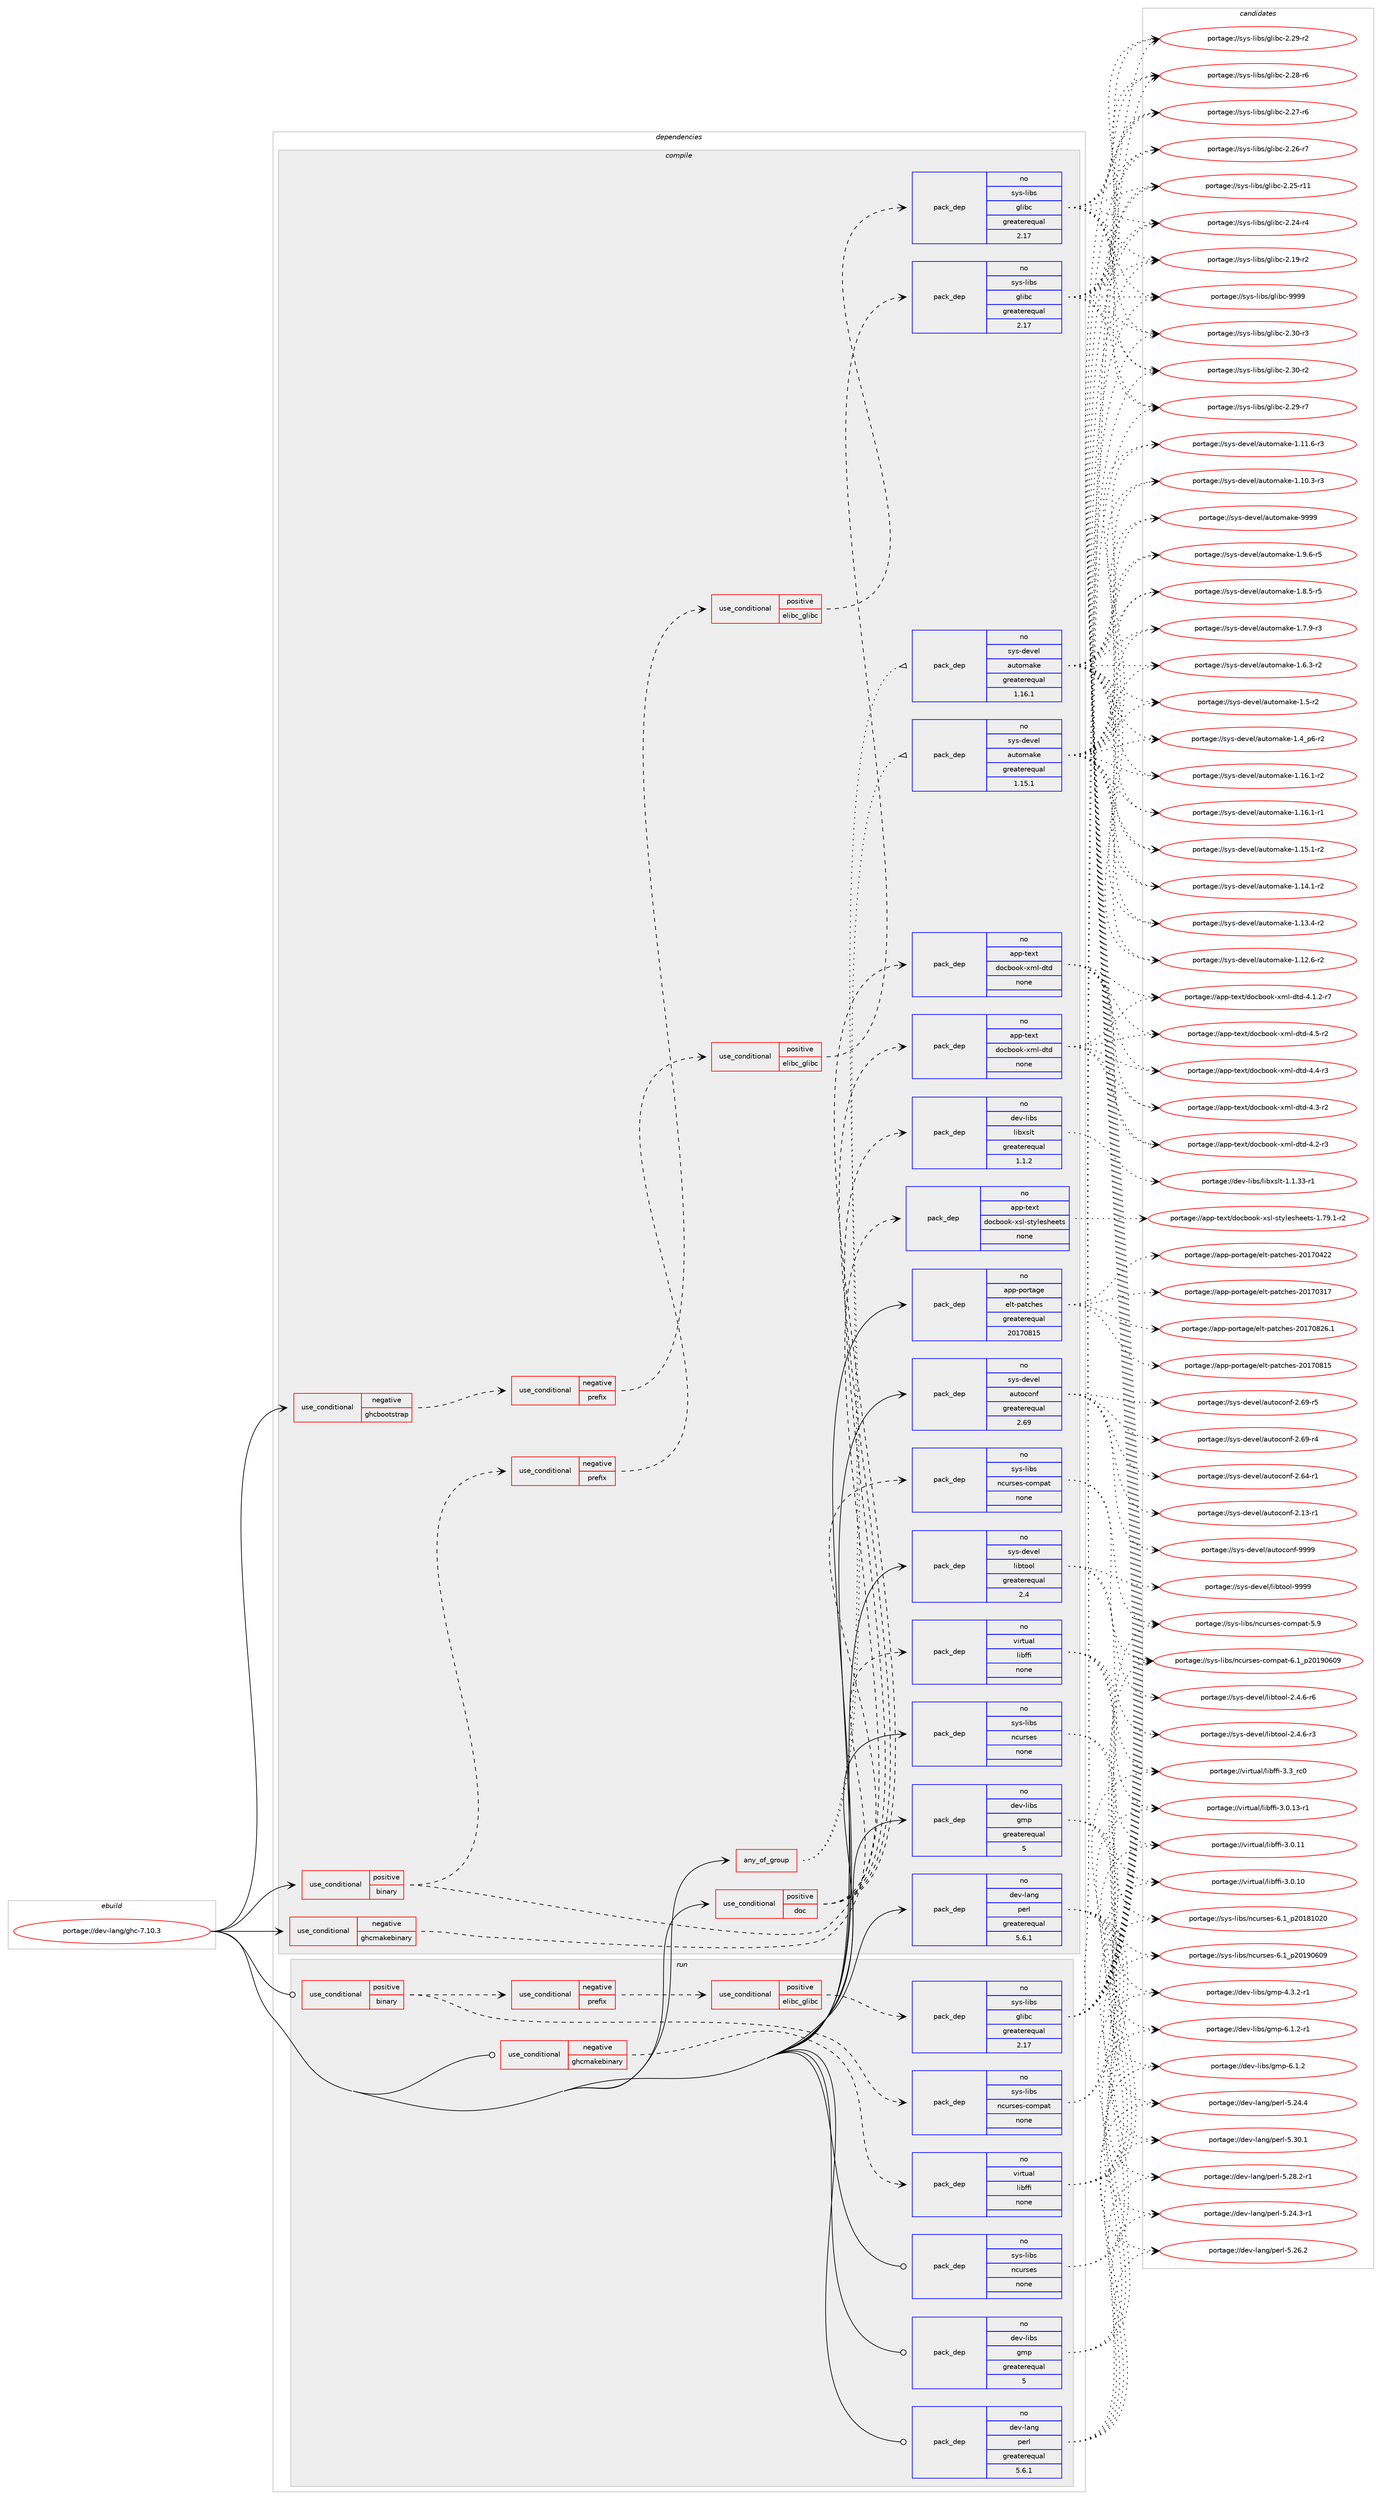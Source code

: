 digraph prolog {

# *************
# Graph options
# *************

newrank=true;
concentrate=true;
compound=true;
graph [rankdir=LR,fontname=Helvetica,fontsize=10,ranksep=1.5];#, ranksep=2.5, nodesep=0.2];
edge  [arrowhead=vee];
node  [fontname=Helvetica,fontsize=10];

# **********
# The ebuild
# **********

subgraph cluster_leftcol {
color=gray;
label=<<i>ebuild</i>>;
id [label="portage://dev-lang/ghc-7.10.3", color=red, width=4, href="../dev-lang/ghc-7.10.3.svg"];
}

# ****************
# The dependencies
# ****************

subgraph cluster_midcol {
color=gray;
label=<<i>dependencies</i>>;
subgraph cluster_compile {
fillcolor="#eeeeee";
style=filled;
label=<<i>compile</i>>;
subgraph any5345 {
dependency523820 [label=<<TABLE BORDER="0" CELLBORDER="1" CELLSPACING="0" CELLPADDING="4"><TR><TD CELLPADDING="10">any_of_group</TD></TR></TABLE>>, shape=none, color=red];subgraph pack389558 {
dependency523821 [label=<<TABLE BORDER="0" CELLBORDER="1" CELLSPACING="0" CELLPADDING="4" WIDTH="220"><TR><TD ROWSPAN="6" CELLPADDING="30">pack_dep</TD></TR><TR><TD WIDTH="110">no</TD></TR><TR><TD>sys-devel</TD></TR><TR><TD>automake</TD></TR><TR><TD>greaterequal</TD></TR><TR><TD>1.16.1</TD></TR></TABLE>>, shape=none, color=blue];
}
dependency523820:e -> dependency523821:w [weight=20,style="dotted",arrowhead="oinv"];
subgraph pack389559 {
dependency523822 [label=<<TABLE BORDER="0" CELLBORDER="1" CELLSPACING="0" CELLPADDING="4" WIDTH="220"><TR><TD ROWSPAN="6" CELLPADDING="30">pack_dep</TD></TR><TR><TD WIDTH="110">no</TD></TR><TR><TD>sys-devel</TD></TR><TR><TD>automake</TD></TR><TR><TD>greaterequal</TD></TR><TR><TD>1.15.1</TD></TR></TABLE>>, shape=none, color=blue];
}
dependency523820:e -> dependency523822:w [weight=20,style="dotted",arrowhead="oinv"];
}
id:e -> dependency523820:w [weight=20,style="solid",arrowhead="vee"];
subgraph cond128680 {
dependency523823 [label=<<TABLE BORDER="0" CELLBORDER="1" CELLSPACING="0" CELLPADDING="4"><TR><TD ROWSPAN="3" CELLPADDING="10">use_conditional</TD></TR><TR><TD>negative</TD></TR><TR><TD>ghcbootstrap</TD></TR></TABLE>>, shape=none, color=red];
subgraph cond128681 {
dependency523824 [label=<<TABLE BORDER="0" CELLBORDER="1" CELLSPACING="0" CELLPADDING="4"><TR><TD ROWSPAN="3" CELLPADDING="10">use_conditional</TD></TR><TR><TD>negative</TD></TR><TR><TD>prefix</TD></TR></TABLE>>, shape=none, color=red];
subgraph cond128682 {
dependency523825 [label=<<TABLE BORDER="0" CELLBORDER="1" CELLSPACING="0" CELLPADDING="4"><TR><TD ROWSPAN="3" CELLPADDING="10">use_conditional</TD></TR><TR><TD>positive</TD></TR><TR><TD>elibc_glibc</TD></TR></TABLE>>, shape=none, color=red];
subgraph pack389560 {
dependency523826 [label=<<TABLE BORDER="0" CELLBORDER="1" CELLSPACING="0" CELLPADDING="4" WIDTH="220"><TR><TD ROWSPAN="6" CELLPADDING="30">pack_dep</TD></TR><TR><TD WIDTH="110">no</TD></TR><TR><TD>sys-libs</TD></TR><TR><TD>glibc</TD></TR><TR><TD>greaterequal</TD></TR><TR><TD>2.17</TD></TR></TABLE>>, shape=none, color=blue];
}
dependency523825:e -> dependency523826:w [weight=20,style="dashed",arrowhead="vee"];
}
dependency523824:e -> dependency523825:w [weight=20,style="dashed",arrowhead="vee"];
}
dependency523823:e -> dependency523824:w [weight=20,style="dashed",arrowhead="vee"];
}
id:e -> dependency523823:w [weight=20,style="solid",arrowhead="vee"];
subgraph cond128683 {
dependency523827 [label=<<TABLE BORDER="0" CELLBORDER="1" CELLSPACING="0" CELLPADDING="4"><TR><TD ROWSPAN="3" CELLPADDING="10">use_conditional</TD></TR><TR><TD>negative</TD></TR><TR><TD>ghcmakebinary</TD></TR></TABLE>>, shape=none, color=red];
subgraph pack389561 {
dependency523828 [label=<<TABLE BORDER="0" CELLBORDER="1" CELLSPACING="0" CELLPADDING="4" WIDTH="220"><TR><TD ROWSPAN="6" CELLPADDING="30">pack_dep</TD></TR><TR><TD WIDTH="110">no</TD></TR><TR><TD>virtual</TD></TR><TR><TD>libffi</TD></TR><TR><TD>none</TD></TR><TR><TD></TD></TR></TABLE>>, shape=none, color=blue];
}
dependency523827:e -> dependency523828:w [weight=20,style="dashed",arrowhead="vee"];
}
id:e -> dependency523827:w [weight=20,style="solid",arrowhead="vee"];
subgraph cond128684 {
dependency523829 [label=<<TABLE BORDER="0" CELLBORDER="1" CELLSPACING="0" CELLPADDING="4"><TR><TD ROWSPAN="3" CELLPADDING="10">use_conditional</TD></TR><TR><TD>positive</TD></TR><TR><TD>binary</TD></TR></TABLE>>, shape=none, color=red];
subgraph cond128685 {
dependency523830 [label=<<TABLE BORDER="0" CELLBORDER="1" CELLSPACING="0" CELLPADDING="4"><TR><TD ROWSPAN="3" CELLPADDING="10">use_conditional</TD></TR><TR><TD>negative</TD></TR><TR><TD>prefix</TD></TR></TABLE>>, shape=none, color=red];
subgraph cond128686 {
dependency523831 [label=<<TABLE BORDER="0" CELLBORDER="1" CELLSPACING="0" CELLPADDING="4"><TR><TD ROWSPAN="3" CELLPADDING="10">use_conditional</TD></TR><TR><TD>positive</TD></TR><TR><TD>elibc_glibc</TD></TR></TABLE>>, shape=none, color=red];
subgraph pack389562 {
dependency523832 [label=<<TABLE BORDER="0" CELLBORDER="1" CELLSPACING="0" CELLPADDING="4" WIDTH="220"><TR><TD ROWSPAN="6" CELLPADDING="30">pack_dep</TD></TR><TR><TD WIDTH="110">no</TD></TR><TR><TD>sys-libs</TD></TR><TR><TD>glibc</TD></TR><TR><TD>greaterequal</TD></TR><TR><TD>2.17</TD></TR></TABLE>>, shape=none, color=blue];
}
dependency523831:e -> dependency523832:w [weight=20,style="dashed",arrowhead="vee"];
}
dependency523830:e -> dependency523831:w [weight=20,style="dashed",arrowhead="vee"];
}
dependency523829:e -> dependency523830:w [weight=20,style="dashed",arrowhead="vee"];
subgraph pack389563 {
dependency523833 [label=<<TABLE BORDER="0" CELLBORDER="1" CELLSPACING="0" CELLPADDING="4" WIDTH="220"><TR><TD ROWSPAN="6" CELLPADDING="30">pack_dep</TD></TR><TR><TD WIDTH="110">no</TD></TR><TR><TD>sys-libs</TD></TR><TR><TD>ncurses-compat</TD></TR><TR><TD>none</TD></TR><TR><TD></TD></TR></TABLE>>, shape=none, color=blue];
}
dependency523829:e -> dependency523833:w [weight=20,style="dashed",arrowhead="vee"];
}
id:e -> dependency523829:w [weight=20,style="solid",arrowhead="vee"];
subgraph cond128687 {
dependency523834 [label=<<TABLE BORDER="0" CELLBORDER="1" CELLSPACING="0" CELLPADDING="4"><TR><TD ROWSPAN="3" CELLPADDING="10">use_conditional</TD></TR><TR><TD>positive</TD></TR><TR><TD>doc</TD></TR></TABLE>>, shape=none, color=red];
subgraph pack389564 {
dependency523835 [label=<<TABLE BORDER="0" CELLBORDER="1" CELLSPACING="0" CELLPADDING="4" WIDTH="220"><TR><TD ROWSPAN="6" CELLPADDING="30">pack_dep</TD></TR><TR><TD WIDTH="110">no</TD></TR><TR><TD>app-text</TD></TR><TR><TD>docbook-xml-dtd</TD></TR><TR><TD>none</TD></TR><TR><TD></TD></TR></TABLE>>, shape=none, color=blue];
}
dependency523834:e -> dependency523835:w [weight=20,style="dashed",arrowhead="vee"];
subgraph pack389565 {
dependency523836 [label=<<TABLE BORDER="0" CELLBORDER="1" CELLSPACING="0" CELLPADDING="4" WIDTH="220"><TR><TD ROWSPAN="6" CELLPADDING="30">pack_dep</TD></TR><TR><TD WIDTH="110">no</TD></TR><TR><TD>app-text</TD></TR><TR><TD>docbook-xml-dtd</TD></TR><TR><TD>none</TD></TR><TR><TD></TD></TR></TABLE>>, shape=none, color=blue];
}
dependency523834:e -> dependency523836:w [weight=20,style="dashed",arrowhead="vee"];
subgraph pack389566 {
dependency523837 [label=<<TABLE BORDER="0" CELLBORDER="1" CELLSPACING="0" CELLPADDING="4" WIDTH="220"><TR><TD ROWSPAN="6" CELLPADDING="30">pack_dep</TD></TR><TR><TD WIDTH="110">no</TD></TR><TR><TD>app-text</TD></TR><TR><TD>docbook-xsl-stylesheets</TD></TR><TR><TD>none</TD></TR><TR><TD></TD></TR></TABLE>>, shape=none, color=blue];
}
dependency523834:e -> dependency523837:w [weight=20,style="dashed",arrowhead="vee"];
subgraph pack389567 {
dependency523838 [label=<<TABLE BORDER="0" CELLBORDER="1" CELLSPACING="0" CELLPADDING="4" WIDTH="220"><TR><TD ROWSPAN="6" CELLPADDING="30">pack_dep</TD></TR><TR><TD WIDTH="110">no</TD></TR><TR><TD>dev-libs</TD></TR><TR><TD>libxslt</TD></TR><TR><TD>greaterequal</TD></TR><TR><TD>1.1.2</TD></TR></TABLE>>, shape=none, color=blue];
}
dependency523834:e -> dependency523838:w [weight=20,style="dashed",arrowhead="vee"];
}
id:e -> dependency523834:w [weight=20,style="solid",arrowhead="vee"];
subgraph pack389568 {
dependency523839 [label=<<TABLE BORDER="0" CELLBORDER="1" CELLSPACING="0" CELLPADDING="4" WIDTH="220"><TR><TD ROWSPAN="6" CELLPADDING="30">pack_dep</TD></TR><TR><TD WIDTH="110">no</TD></TR><TR><TD>app-portage</TD></TR><TR><TD>elt-patches</TD></TR><TR><TD>greaterequal</TD></TR><TR><TD>20170815</TD></TR></TABLE>>, shape=none, color=blue];
}
id:e -> dependency523839:w [weight=20,style="solid",arrowhead="vee"];
subgraph pack389569 {
dependency523840 [label=<<TABLE BORDER="0" CELLBORDER="1" CELLSPACING="0" CELLPADDING="4" WIDTH="220"><TR><TD ROWSPAN="6" CELLPADDING="30">pack_dep</TD></TR><TR><TD WIDTH="110">no</TD></TR><TR><TD>dev-lang</TD></TR><TR><TD>perl</TD></TR><TR><TD>greaterequal</TD></TR><TR><TD>5.6.1</TD></TR></TABLE>>, shape=none, color=blue];
}
id:e -> dependency523840:w [weight=20,style="solid",arrowhead="vee"];
subgraph pack389570 {
dependency523841 [label=<<TABLE BORDER="0" CELLBORDER="1" CELLSPACING="0" CELLPADDING="4" WIDTH="220"><TR><TD ROWSPAN="6" CELLPADDING="30">pack_dep</TD></TR><TR><TD WIDTH="110">no</TD></TR><TR><TD>dev-libs</TD></TR><TR><TD>gmp</TD></TR><TR><TD>greaterequal</TD></TR><TR><TD>5</TD></TR></TABLE>>, shape=none, color=blue];
}
id:e -> dependency523841:w [weight=20,style="solid",arrowhead="vee"];
subgraph pack389571 {
dependency523842 [label=<<TABLE BORDER="0" CELLBORDER="1" CELLSPACING="0" CELLPADDING="4" WIDTH="220"><TR><TD ROWSPAN="6" CELLPADDING="30">pack_dep</TD></TR><TR><TD WIDTH="110">no</TD></TR><TR><TD>sys-devel</TD></TR><TR><TD>autoconf</TD></TR><TR><TD>greaterequal</TD></TR><TR><TD>2.69</TD></TR></TABLE>>, shape=none, color=blue];
}
id:e -> dependency523842:w [weight=20,style="solid",arrowhead="vee"];
subgraph pack389572 {
dependency523843 [label=<<TABLE BORDER="0" CELLBORDER="1" CELLSPACING="0" CELLPADDING="4" WIDTH="220"><TR><TD ROWSPAN="6" CELLPADDING="30">pack_dep</TD></TR><TR><TD WIDTH="110">no</TD></TR><TR><TD>sys-devel</TD></TR><TR><TD>libtool</TD></TR><TR><TD>greaterequal</TD></TR><TR><TD>2.4</TD></TR></TABLE>>, shape=none, color=blue];
}
id:e -> dependency523843:w [weight=20,style="solid",arrowhead="vee"];
subgraph pack389573 {
dependency523844 [label=<<TABLE BORDER="0" CELLBORDER="1" CELLSPACING="0" CELLPADDING="4" WIDTH="220"><TR><TD ROWSPAN="6" CELLPADDING="30">pack_dep</TD></TR><TR><TD WIDTH="110">no</TD></TR><TR><TD>sys-libs</TD></TR><TR><TD>ncurses</TD></TR><TR><TD>none</TD></TR><TR><TD></TD></TR></TABLE>>, shape=none, color=blue];
}
id:e -> dependency523844:w [weight=20,style="solid",arrowhead="vee"];
}
subgraph cluster_compileandrun {
fillcolor="#eeeeee";
style=filled;
label=<<i>compile and run</i>>;
}
subgraph cluster_run {
fillcolor="#eeeeee";
style=filled;
label=<<i>run</i>>;
subgraph cond128688 {
dependency523845 [label=<<TABLE BORDER="0" CELLBORDER="1" CELLSPACING="0" CELLPADDING="4"><TR><TD ROWSPAN="3" CELLPADDING="10">use_conditional</TD></TR><TR><TD>negative</TD></TR><TR><TD>ghcmakebinary</TD></TR></TABLE>>, shape=none, color=red];
subgraph pack389574 {
dependency523846 [label=<<TABLE BORDER="0" CELLBORDER="1" CELLSPACING="0" CELLPADDING="4" WIDTH="220"><TR><TD ROWSPAN="6" CELLPADDING="30">pack_dep</TD></TR><TR><TD WIDTH="110">no</TD></TR><TR><TD>virtual</TD></TR><TR><TD>libffi</TD></TR><TR><TD>none</TD></TR><TR><TD></TD></TR></TABLE>>, shape=none, color=blue];
}
dependency523845:e -> dependency523846:w [weight=20,style="dashed",arrowhead="vee"];
}
id:e -> dependency523845:w [weight=20,style="solid",arrowhead="odot"];
subgraph cond128689 {
dependency523847 [label=<<TABLE BORDER="0" CELLBORDER="1" CELLSPACING="0" CELLPADDING="4"><TR><TD ROWSPAN="3" CELLPADDING="10">use_conditional</TD></TR><TR><TD>positive</TD></TR><TR><TD>binary</TD></TR></TABLE>>, shape=none, color=red];
subgraph cond128690 {
dependency523848 [label=<<TABLE BORDER="0" CELLBORDER="1" CELLSPACING="0" CELLPADDING="4"><TR><TD ROWSPAN="3" CELLPADDING="10">use_conditional</TD></TR><TR><TD>negative</TD></TR><TR><TD>prefix</TD></TR></TABLE>>, shape=none, color=red];
subgraph cond128691 {
dependency523849 [label=<<TABLE BORDER="0" CELLBORDER="1" CELLSPACING="0" CELLPADDING="4"><TR><TD ROWSPAN="3" CELLPADDING="10">use_conditional</TD></TR><TR><TD>positive</TD></TR><TR><TD>elibc_glibc</TD></TR></TABLE>>, shape=none, color=red];
subgraph pack389575 {
dependency523850 [label=<<TABLE BORDER="0" CELLBORDER="1" CELLSPACING="0" CELLPADDING="4" WIDTH="220"><TR><TD ROWSPAN="6" CELLPADDING="30">pack_dep</TD></TR><TR><TD WIDTH="110">no</TD></TR><TR><TD>sys-libs</TD></TR><TR><TD>glibc</TD></TR><TR><TD>greaterequal</TD></TR><TR><TD>2.17</TD></TR></TABLE>>, shape=none, color=blue];
}
dependency523849:e -> dependency523850:w [weight=20,style="dashed",arrowhead="vee"];
}
dependency523848:e -> dependency523849:w [weight=20,style="dashed",arrowhead="vee"];
}
dependency523847:e -> dependency523848:w [weight=20,style="dashed",arrowhead="vee"];
subgraph pack389576 {
dependency523851 [label=<<TABLE BORDER="0" CELLBORDER="1" CELLSPACING="0" CELLPADDING="4" WIDTH="220"><TR><TD ROWSPAN="6" CELLPADDING="30">pack_dep</TD></TR><TR><TD WIDTH="110">no</TD></TR><TR><TD>sys-libs</TD></TR><TR><TD>ncurses-compat</TD></TR><TR><TD>none</TD></TR><TR><TD></TD></TR></TABLE>>, shape=none, color=blue];
}
dependency523847:e -> dependency523851:w [weight=20,style="dashed",arrowhead="vee"];
}
id:e -> dependency523847:w [weight=20,style="solid",arrowhead="odot"];
subgraph pack389577 {
dependency523852 [label=<<TABLE BORDER="0" CELLBORDER="1" CELLSPACING="0" CELLPADDING="4" WIDTH="220"><TR><TD ROWSPAN="6" CELLPADDING="30">pack_dep</TD></TR><TR><TD WIDTH="110">no</TD></TR><TR><TD>dev-lang</TD></TR><TR><TD>perl</TD></TR><TR><TD>greaterequal</TD></TR><TR><TD>5.6.1</TD></TR></TABLE>>, shape=none, color=blue];
}
id:e -> dependency523852:w [weight=20,style="solid",arrowhead="odot"];
subgraph pack389578 {
dependency523853 [label=<<TABLE BORDER="0" CELLBORDER="1" CELLSPACING="0" CELLPADDING="4" WIDTH="220"><TR><TD ROWSPAN="6" CELLPADDING="30">pack_dep</TD></TR><TR><TD WIDTH="110">no</TD></TR><TR><TD>dev-libs</TD></TR><TR><TD>gmp</TD></TR><TR><TD>greaterequal</TD></TR><TR><TD>5</TD></TR></TABLE>>, shape=none, color=blue];
}
id:e -> dependency523853:w [weight=20,style="solid",arrowhead="odot"];
subgraph pack389579 {
dependency523854 [label=<<TABLE BORDER="0" CELLBORDER="1" CELLSPACING="0" CELLPADDING="4" WIDTH="220"><TR><TD ROWSPAN="6" CELLPADDING="30">pack_dep</TD></TR><TR><TD WIDTH="110">no</TD></TR><TR><TD>sys-libs</TD></TR><TR><TD>ncurses</TD></TR><TR><TD>none</TD></TR><TR><TD></TD></TR></TABLE>>, shape=none, color=blue];
}
id:e -> dependency523854:w [weight=20,style="solid",arrowhead="odot"];
}
}

# **************
# The candidates
# **************

subgraph cluster_choices {
rank=same;
color=gray;
label=<<i>candidates</i>>;

subgraph choice389558 {
color=black;
nodesep=1;
choice115121115451001011181011084797117116111109971071014557575757 [label="portage://sys-devel/automake-9999", color=red, width=4,href="../sys-devel/automake-9999.svg"];
choice115121115451001011181011084797117116111109971071014549465746544511453 [label="portage://sys-devel/automake-1.9.6-r5", color=red, width=4,href="../sys-devel/automake-1.9.6-r5.svg"];
choice115121115451001011181011084797117116111109971071014549465646534511453 [label="portage://sys-devel/automake-1.8.5-r5", color=red, width=4,href="../sys-devel/automake-1.8.5-r5.svg"];
choice115121115451001011181011084797117116111109971071014549465546574511451 [label="portage://sys-devel/automake-1.7.9-r3", color=red, width=4,href="../sys-devel/automake-1.7.9-r3.svg"];
choice115121115451001011181011084797117116111109971071014549465446514511450 [label="portage://sys-devel/automake-1.6.3-r2", color=red, width=4,href="../sys-devel/automake-1.6.3-r2.svg"];
choice11512111545100101118101108479711711611110997107101454946534511450 [label="portage://sys-devel/automake-1.5-r2", color=red, width=4,href="../sys-devel/automake-1.5-r2.svg"];
choice115121115451001011181011084797117116111109971071014549465295112544511450 [label="portage://sys-devel/automake-1.4_p6-r2", color=red, width=4,href="../sys-devel/automake-1.4_p6-r2.svg"];
choice11512111545100101118101108479711711611110997107101454946495446494511450 [label="portage://sys-devel/automake-1.16.1-r2", color=red, width=4,href="../sys-devel/automake-1.16.1-r2.svg"];
choice11512111545100101118101108479711711611110997107101454946495446494511449 [label="portage://sys-devel/automake-1.16.1-r1", color=red, width=4,href="../sys-devel/automake-1.16.1-r1.svg"];
choice11512111545100101118101108479711711611110997107101454946495346494511450 [label="portage://sys-devel/automake-1.15.1-r2", color=red, width=4,href="../sys-devel/automake-1.15.1-r2.svg"];
choice11512111545100101118101108479711711611110997107101454946495246494511450 [label="portage://sys-devel/automake-1.14.1-r2", color=red, width=4,href="../sys-devel/automake-1.14.1-r2.svg"];
choice11512111545100101118101108479711711611110997107101454946495146524511450 [label="portage://sys-devel/automake-1.13.4-r2", color=red, width=4,href="../sys-devel/automake-1.13.4-r2.svg"];
choice11512111545100101118101108479711711611110997107101454946495046544511450 [label="portage://sys-devel/automake-1.12.6-r2", color=red, width=4,href="../sys-devel/automake-1.12.6-r2.svg"];
choice11512111545100101118101108479711711611110997107101454946494946544511451 [label="portage://sys-devel/automake-1.11.6-r3", color=red, width=4,href="../sys-devel/automake-1.11.6-r3.svg"];
choice11512111545100101118101108479711711611110997107101454946494846514511451 [label="portage://sys-devel/automake-1.10.3-r3", color=red, width=4,href="../sys-devel/automake-1.10.3-r3.svg"];
dependency523821:e -> choice115121115451001011181011084797117116111109971071014557575757:w [style=dotted,weight="100"];
dependency523821:e -> choice115121115451001011181011084797117116111109971071014549465746544511453:w [style=dotted,weight="100"];
dependency523821:e -> choice115121115451001011181011084797117116111109971071014549465646534511453:w [style=dotted,weight="100"];
dependency523821:e -> choice115121115451001011181011084797117116111109971071014549465546574511451:w [style=dotted,weight="100"];
dependency523821:e -> choice115121115451001011181011084797117116111109971071014549465446514511450:w [style=dotted,weight="100"];
dependency523821:e -> choice11512111545100101118101108479711711611110997107101454946534511450:w [style=dotted,weight="100"];
dependency523821:e -> choice115121115451001011181011084797117116111109971071014549465295112544511450:w [style=dotted,weight="100"];
dependency523821:e -> choice11512111545100101118101108479711711611110997107101454946495446494511450:w [style=dotted,weight="100"];
dependency523821:e -> choice11512111545100101118101108479711711611110997107101454946495446494511449:w [style=dotted,weight="100"];
dependency523821:e -> choice11512111545100101118101108479711711611110997107101454946495346494511450:w [style=dotted,weight="100"];
dependency523821:e -> choice11512111545100101118101108479711711611110997107101454946495246494511450:w [style=dotted,weight="100"];
dependency523821:e -> choice11512111545100101118101108479711711611110997107101454946495146524511450:w [style=dotted,weight="100"];
dependency523821:e -> choice11512111545100101118101108479711711611110997107101454946495046544511450:w [style=dotted,weight="100"];
dependency523821:e -> choice11512111545100101118101108479711711611110997107101454946494946544511451:w [style=dotted,weight="100"];
dependency523821:e -> choice11512111545100101118101108479711711611110997107101454946494846514511451:w [style=dotted,weight="100"];
}
subgraph choice389559 {
color=black;
nodesep=1;
choice115121115451001011181011084797117116111109971071014557575757 [label="portage://sys-devel/automake-9999", color=red, width=4,href="../sys-devel/automake-9999.svg"];
choice115121115451001011181011084797117116111109971071014549465746544511453 [label="portage://sys-devel/automake-1.9.6-r5", color=red, width=4,href="../sys-devel/automake-1.9.6-r5.svg"];
choice115121115451001011181011084797117116111109971071014549465646534511453 [label="portage://sys-devel/automake-1.8.5-r5", color=red, width=4,href="../sys-devel/automake-1.8.5-r5.svg"];
choice115121115451001011181011084797117116111109971071014549465546574511451 [label="portage://sys-devel/automake-1.7.9-r3", color=red, width=4,href="../sys-devel/automake-1.7.9-r3.svg"];
choice115121115451001011181011084797117116111109971071014549465446514511450 [label="portage://sys-devel/automake-1.6.3-r2", color=red, width=4,href="../sys-devel/automake-1.6.3-r2.svg"];
choice11512111545100101118101108479711711611110997107101454946534511450 [label="portage://sys-devel/automake-1.5-r2", color=red, width=4,href="../sys-devel/automake-1.5-r2.svg"];
choice115121115451001011181011084797117116111109971071014549465295112544511450 [label="portage://sys-devel/automake-1.4_p6-r2", color=red, width=4,href="../sys-devel/automake-1.4_p6-r2.svg"];
choice11512111545100101118101108479711711611110997107101454946495446494511450 [label="portage://sys-devel/automake-1.16.1-r2", color=red, width=4,href="../sys-devel/automake-1.16.1-r2.svg"];
choice11512111545100101118101108479711711611110997107101454946495446494511449 [label="portage://sys-devel/automake-1.16.1-r1", color=red, width=4,href="../sys-devel/automake-1.16.1-r1.svg"];
choice11512111545100101118101108479711711611110997107101454946495346494511450 [label="portage://sys-devel/automake-1.15.1-r2", color=red, width=4,href="../sys-devel/automake-1.15.1-r2.svg"];
choice11512111545100101118101108479711711611110997107101454946495246494511450 [label="portage://sys-devel/automake-1.14.1-r2", color=red, width=4,href="../sys-devel/automake-1.14.1-r2.svg"];
choice11512111545100101118101108479711711611110997107101454946495146524511450 [label="portage://sys-devel/automake-1.13.4-r2", color=red, width=4,href="../sys-devel/automake-1.13.4-r2.svg"];
choice11512111545100101118101108479711711611110997107101454946495046544511450 [label="portage://sys-devel/automake-1.12.6-r2", color=red, width=4,href="../sys-devel/automake-1.12.6-r2.svg"];
choice11512111545100101118101108479711711611110997107101454946494946544511451 [label="portage://sys-devel/automake-1.11.6-r3", color=red, width=4,href="../sys-devel/automake-1.11.6-r3.svg"];
choice11512111545100101118101108479711711611110997107101454946494846514511451 [label="portage://sys-devel/automake-1.10.3-r3", color=red, width=4,href="../sys-devel/automake-1.10.3-r3.svg"];
dependency523822:e -> choice115121115451001011181011084797117116111109971071014557575757:w [style=dotted,weight="100"];
dependency523822:e -> choice115121115451001011181011084797117116111109971071014549465746544511453:w [style=dotted,weight="100"];
dependency523822:e -> choice115121115451001011181011084797117116111109971071014549465646534511453:w [style=dotted,weight="100"];
dependency523822:e -> choice115121115451001011181011084797117116111109971071014549465546574511451:w [style=dotted,weight="100"];
dependency523822:e -> choice115121115451001011181011084797117116111109971071014549465446514511450:w [style=dotted,weight="100"];
dependency523822:e -> choice11512111545100101118101108479711711611110997107101454946534511450:w [style=dotted,weight="100"];
dependency523822:e -> choice115121115451001011181011084797117116111109971071014549465295112544511450:w [style=dotted,weight="100"];
dependency523822:e -> choice11512111545100101118101108479711711611110997107101454946495446494511450:w [style=dotted,weight="100"];
dependency523822:e -> choice11512111545100101118101108479711711611110997107101454946495446494511449:w [style=dotted,weight="100"];
dependency523822:e -> choice11512111545100101118101108479711711611110997107101454946495346494511450:w [style=dotted,weight="100"];
dependency523822:e -> choice11512111545100101118101108479711711611110997107101454946495246494511450:w [style=dotted,weight="100"];
dependency523822:e -> choice11512111545100101118101108479711711611110997107101454946495146524511450:w [style=dotted,weight="100"];
dependency523822:e -> choice11512111545100101118101108479711711611110997107101454946495046544511450:w [style=dotted,weight="100"];
dependency523822:e -> choice11512111545100101118101108479711711611110997107101454946494946544511451:w [style=dotted,weight="100"];
dependency523822:e -> choice11512111545100101118101108479711711611110997107101454946494846514511451:w [style=dotted,weight="100"];
}
subgraph choice389560 {
color=black;
nodesep=1;
choice11512111545108105981154710310810598994557575757 [label="portage://sys-libs/glibc-9999", color=red, width=4,href="../sys-libs/glibc-9999.svg"];
choice115121115451081059811547103108105989945504651484511451 [label="portage://sys-libs/glibc-2.30-r3", color=red, width=4,href="../sys-libs/glibc-2.30-r3.svg"];
choice115121115451081059811547103108105989945504651484511450 [label="portage://sys-libs/glibc-2.30-r2", color=red, width=4,href="../sys-libs/glibc-2.30-r2.svg"];
choice115121115451081059811547103108105989945504650574511455 [label="portage://sys-libs/glibc-2.29-r7", color=red, width=4,href="../sys-libs/glibc-2.29-r7.svg"];
choice115121115451081059811547103108105989945504650574511450 [label="portage://sys-libs/glibc-2.29-r2", color=red, width=4,href="../sys-libs/glibc-2.29-r2.svg"];
choice115121115451081059811547103108105989945504650564511454 [label="portage://sys-libs/glibc-2.28-r6", color=red, width=4,href="../sys-libs/glibc-2.28-r6.svg"];
choice115121115451081059811547103108105989945504650554511454 [label="portage://sys-libs/glibc-2.27-r6", color=red, width=4,href="../sys-libs/glibc-2.27-r6.svg"];
choice115121115451081059811547103108105989945504650544511455 [label="portage://sys-libs/glibc-2.26-r7", color=red, width=4,href="../sys-libs/glibc-2.26-r7.svg"];
choice11512111545108105981154710310810598994550465053451144949 [label="portage://sys-libs/glibc-2.25-r11", color=red, width=4,href="../sys-libs/glibc-2.25-r11.svg"];
choice115121115451081059811547103108105989945504650524511452 [label="portage://sys-libs/glibc-2.24-r4", color=red, width=4,href="../sys-libs/glibc-2.24-r4.svg"];
choice115121115451081059811547103108105989945504649574511450 [label="portage://sys-libs/glibc-2.19-r2", color=red, width=4,href="../sys-libs/glibc-2.19-r2.svg"];
dependency523826:e -> choice11512111545108105981154710310810598994557575757:w [style=dotted,weight="100"];
dependency523826:e -> choice115121115451081059811547103108105989945504651484511451:w [style=dotted,weight="100"];
dependency523826:e -> choice115121115451081059811547103108105989945504651484511450:w [style=dotted,weight="100"];
dependency523826:e -> choice115121115451081059811547103108105989945504650574511455:w [style=dotted,weight="100"];
dependency523826:e -> choice115121115451081059811547103108105989945504650574511450:w [style=dotted,weight="100"];
dependency523826:e -> choice115121115451081059811547103108105989945504650564511454:w [style=dotted,weight="100"];
dependency523826:e -> choice115121115451081059811547103108105989945504650554511454:w [style=dotted,weight="100"];
dependency523826:e -> choice115121115451081059811547103108105989945504650544511455:w [style=dotted,weight="100"];
dependency523826:e -> choice11512111545108105981154710310810598994550465053451144949:w [style=dotted,weight="100"];
dependency523826:e -> choice115121115451081059811547103108105989945504650524511452:w [style=dotted,weight="100"];
dependency523826:e -> choice115121115451081059811547103108105989945504649574511450:w [style=dotted,weight="100"];
}
subgraph choice389561 {
color=black;
nodesep=1;
choice11810511411611797108471081059810210210545514651951149948 [label="portage://virtual/libffi-3.3_rc0", color=red, width=4,href="../virtual/libffi-3.3_rc0.svg"];
choice118105114116117971084710810598102102105455146484649514511449 [label="portage://virtual/libffi-3.0.13-r1", color=red, width=4,href="../virtual/libffi-3.0.13-r1.svg"];
choice11810511411611797108471081059810210210545514648464949 [label="portage://virtual/libffi-3.0.11", color=red, width=4,href="../virtual/libffi-3.0.11.svg"];
choice11810511411611797108471081059810210210545514648464948 [label="portage://virtual/libffi-3.0.10", color=red, width=4,href="../virtual/libffi-3.0.10.svg"];
dependency523828:e -> choice11810511411611797108471081059810210210545514651951149948:w [style=dotted,weight="100"];
dependency523828:e -> choice118105114116117971084710810598102102105455146484649514511449:w [style=dotted,weight="100"];
dependency523828:e -> choice11810511411611797108471081059810210210545514648464949:w [style=dotted,weight="100"];
dependency523828:e -> choice11810511411611797108471081059810210210545514648464948:w [style=dotted,weight="100"];
}
subgraph choice389562 {
color=black;
nodesep=1;
choice11512111545108105981154710310810598994557575757 [label="portage://sys-libs/glibc-9999", color=red, width=4,href="../sys-libs/glibc-9999.svg"];
choice115121115451081059811547103108105989945504651484511451 [label="portage://sys-libs/glibc-2.30-r3", color=red, width=4,href="../sys-libs/glibc-2.30-r3.svg"];
choice115121115451081059811547103108105989945504651484511450 [label="portage://sys-libs/glibc-2.30-r2", color=red, width=4,href="../sys-libs/glibc-2.30-r2.svg"];
choice115121115451081059811547103108105989945504650574511455 [label="portage://sys-libs/glibc-2.29-r7", color=red, width=4,href="../sys-libs/glibc-2.29-r7.svg"];
choice115121115451081059811547103108105989945504650574511450 [label="portage://sys-libs/glibc-2.29-r2", color=red, width=4,href="../sys-libs/glibc-2.29-r2.svg"];
choice115121115451081059811547103108105989945504650564511454 [label="portage://sys-libs/glibc-2.28-r6", color=red, width=4,href="../sys-libs/glibc-2.28-r6.svg"];
choice115121115451081059811547103108105989945504650554511454 [label="portage://sys-libs/glibc-2.27-r6", color=red, width=4,href="../sys-libs/glibc-2.27-r6.svg"];
choice115121115451081059811547103108105989945504650544511455 [label="portage://sys-libs/glibc-2.26-r7", color=red, width=4,href="../sys-libs/glibc-2.26-r7.svg"];
choice11512111545108105981154710310810598994550465053451144949 [label="portage://sys-libs/glibc-2.25-r11", color=red, width=4,href="../sys-libs/glibc-2.25-r11.svg"];
choice115121115451081059811547103108105989945504650524511452 [label="portage://sys-libs/glibc-2.24-r4", color=red, width=4,href="../sys-libs/glibc-2.24-r4.svg"];
choice115121115451081059811547103108105989945504649574511450 [label="portage://sys-libs/glibc-2.19-r2", color=red, width=4,href="../sys-libs/glibc-2.19-r2.svg"];
dependency523832:e -> choice11512111545108105981154710310810598994557575757:w [style=dotted,weight="100"];
dependency523832:e -> choice115121115451081059811547103108105989945504651484511451:w [style=dotted,weight="100"];
dependency523832:e -> choice115121115451081059811547103108105989945504651484511450:w [style=dotted,weight="100"];
dependency523832:e -> choice115121115451081059811547103108105989945504650574511455:w [style=dotted,weight="100"];
dependency523832:e -> choice115121115451081059811547103108105989945504650574511450:w [style=dotted,weight="100"];
dependency523832:e -> choice115121115451081059811547103108105989945504650564511454:w [style=dotted,weight="100"];
dependency523832:e -> choice115121115451081059811547103108105989945504650554511454:w [style=dotted,weight="100"];
dependency523832:e -> choice115121115451081059811547103108105989945504650544511455:w [style=dotted,weight="100"];
dependency523832:e -> choice11512111545108105981154710310810598994550465053451144949:w [style=dotted,weight="100"];
dependency523832:e -> choice115121115451081059811547103108105989945504650524511452:w [style=dotted,weight="100"];
dependency523832:e -> choice115121115451081059811547103108105989945504649574511450:w [style=dotted,weight="100"];
}
subgraph choice389563 {
color=black;
nodesep=1;
choice1151211154510810598115471109911711411510111545991111091129711645544649951125048495748544857 [label="portage://sys-libs/ncurses-compat-6.1_p20190609", color=red, width=4,href="../sys-libs/ncurses-compat-6.1_p20190609.svg"];
choice1151211154510810598115471109911711411510111545991111091129711645534657 [label="portage://sys-libs/ncurses-compat-5.9", color=red, width=4,href="../sys-libs/ncurses-compat-5.9.svg"];
dependency523833:e -> choice1151211154510810598115471109911711411510111545991111091129711645544649951125048495748544857:w [style=dotted,weight="100"];
dependency523833:e -> choice1151211154510810598115471109911711411510111545991111091129711645534657:w [style=dotted,weight="100"];
}
subgraph choice389564 {
color=black;
nodesep=1;
choice97112112451161011201164710011199981111111074512010910845100116100455246534511450 [label="portage://app-text/docbook-xml-dtd-4.5-r2", color=red, width=4,href="../app-text/docbook-xml-dtd-4.5-r2.svg"];
choice97112112451161011201164710011199981111111074512010910845100116100455246524511451 [label="portage://app-text/docbook-xml-dtd-4.4-r3", color=red, width=4,href="../app-text/docbook-xml-dtd-4.4-r3.svg"];
choice97112112451161011201164710011199981111111074512010910845100116100455246514511450 [label="portage://app-text/docbook-xml-dtd-4.3-r2", color=red, width=4,href="../app-text/docbook-xml-dtd-4.3-r2.svg"];
choice97112112451161011201164710011199981111111074512010910845100116100455246504511451 [label="portage://app-text/docbook-xml-dtd-4.2-r3", color=red, width=4,href="../app-text/docbook-xml-dtd-4.2-r3.svg"];
choice971121124511610112011647100111999811111110745120109108451001161004552464946504511455 [label="portage://app-text/docbook-xml-dtd-4.1.2-r7", color=red, width=4,href="../app-text/docbook-xml-dtd-4.1.2-r7.svg"];
dependency523835:e -> choice97112112451161011201164710011199981111111074512010910845100116100455246534511450:w [style=dotted,weight="100"];
dependency523835:e -> choice97112112451161011201164710011199981111111074512010910845100116100455246524511451:w [style=dotted,weight="100"];
dependency523835:e -> choice97112112451161011201164710011199981111111074512010910845100116100455246514511450:w [style=dotted,weight="100"];
dependency523835:e -> choice97112112451161011201164710011199981111111074512010910845100116100455246504511451:w [style=dotted,weight="100"];
dependency523835:e -> choice971121124511610112011647100111999811111110745120109108451001161004552464946504511455:w [style=dotted,weight="100"];
}
subgraph choice389565 {
color=black;
nodesep=1;
choice97112112451161011201164710011199981111111074512010910845100116100455246534511450 [label="portage://app-text/docbook-xml-dtd-4.5-r2", color=red, width=4,href="../app-text/docbook-xml-dtd-4.5-r2.svg"];
choice97112112451161011201164710011199981111111074512010910845100116100455246524511451 [label="portage://app-text/docbook-xml-dtd-4.4-r3", color=red, width=4,href="../app-text/docbook-xml-dtd-4.4-r3.svg"];
choice97112112451161011201164710011199981111111074512010910845100116100455246514511450 [label="portage://app-text/docbook-xml-dtd-4.3-r2", color=red, width=4,href="../app-text/docbook-xml-dtd-4.3-r2.svg"];
choice97112112451161011201164710011199981111111074512010910845100116100455246504511451 [label="portage://app-text/docbook-xml-dtd-4.2-r3", color=red, width=4,href="../app-text/docbook-xml-dtd-4.2-r3.svg"];
choice971121124511610112011647100111999811111110745120109108451001161004552464946504511455 [label="portage://app-text/docbook-xml-dtd-4.1.2-r7", color=red, width=4,href="../app-text/docbook-xml-dtd-4.1.2-r7.svg"];
dependency523836:e -> choice97112112451161011201164710011199981111111074512010910845100116100455246534511450:w [style=dotted,weight="100"];
dependency523836:e -> choice97112112451161011201164710011199981111111074512010910845100116100455246524511451:w [style=dotted,weight="100"];
dependency523836:e -> choice97112112451161011201164710011199981111111074512010910845100116100455246514511450:w [style=dotted,weight="100"];
dependency523836:e -> choice97112112451161011201164710011199981111111074512010910845100116100455246504511451:w [style=dotted,weight="100"];
dependency523836:e -> choice971121124511610112011647100111999811111110745120109108451001161004552464946504511455:w [style=dotted,weight="100"];
}
subgraph choice389566 {
color=black;
nodesep=1;
choice97112112451161011201164710011199981111111074512011510845115116121108101115104101101116115454946555746494511450 [label="portage://app-text/docbook-xsl-stylesheets-1.79.1-r2", color=red, width=4,href="../app-text/docbook-xsl-stylesheets-1.79.1-r2.svg"];
dependency523837:e -> choice97112112451161011201164710011199981111111074512011510845115116121108101115104101101116115454946555746494511450:w [style=dotted,weight="100"];
}
subgraph choice389567 {
color=black;
nodesep=1;
choice10010111845108105981154710810598120115108116454946494651514511449 [label="portage://dev-libs/libxslt-1.1.33-r1", color=red, width=4,href="../dev-libs/libxslt-1.1.33-r1.svg"];
dependency523838:e -> choice10010111845108105981154710810598120115108116454946494651514511449:w [style=dotted,weight="100"];
}
subgraph choice389568 {
color=black;
nodesep=1;
choice971121124511211111411697103101471011081164511297116991041011154550484955485650544649 [label="portage://app-portage/elt-patches-20170826.1", color=red, width=4,href="../app-portage/elt-patches-20170826.1.svg"];
choice97112112451121111141169710310147101108116451129711699104101115455048495548564953 [label="portage://app-portage/elt-patches-20170815", color=red, width=4,href="../app-portage/elt-patches-20170815.svg"];
choice97112112451121111141169710310147101108116451129711699104101115455048495548525050 [label="portage://app-portage/elt-patches-20170422", color=red, width=4,href="../app-portage/elt-patches-20170422.svg"];
choice97112112451121111141169710310147101108116451129711699104101115455048495548514955 [label="portage://app-portage/elt-patches-20170317", color=red, width=4,href="../app-portage/elt-patches-20170317.svg"];
dependency523839:e -> choice971121124511211111411697103101471011081164511297116991041011154550484955485650544649:w [style=dotted,weight="100"];
dependency523839:e -> choice97112112451121111141169710310147101108116451129711699104101115455048495548564953:w [style=dotted,weight="100"];
dependency523839:e -> choice97112112451121111141169710310147101108116451129711699104101115455048495548525050:w [style=dotted,weight="100"];
dependency523839:e -> choice97112112451121111141169710310147101108116451129711699104101115455048495548514955:w [style=dotted,weight="100"];
}
subgraph choice389569 {
color=black;
nodesep=1;
choice10010111845108971101034711210111410845534651484649 [label="portage://dev-lang/perl-5.30.1", color=red, width=4,href="../dev-lang/perl-5.30.1.svg"];
choice100101118451089711010347112101114108455346505646504511449 [label="portage://dev-lang/perl-5.28.2-r1", color=red, width=4,href="../dev-lang/perl-5.28.2-r1.svg"];
choice10010111845108971101034711210111410845534650544650 [label="portage://dev-lang/perl-5.26.2", color=red, width=4,href="../dev-lang/perl-5.26.2.svg"];
choice10010111845108971101034711210111410845534650524652 [label="portage://dev-lang/perl-5.24.4", color=red, width=4,href="../dev-lang/perl-5.24.4.svg"];
choice100101118451089711010347112101114108455346505246514511449 [label="portage://dev-lang/perl-5.24.3-r1", color=red, width=4,href="../dev-lang/perl-5.24.3-r1.svg"];
dependency523840:e -> choice10010111845108971101034711210111410845534651484649:w [style=dotted,weight="100"];
dependency523840:e -> choice100101118451089711010347112101114108455346505646504511449:w [style=dotted,weight="100"];
dependency523840:e -> choice10010111845108971101034711210111410845534650544650:w [style=dotted,weight="100"];
dependency523840:e -> choice10010111845108971101034711210111410845534650524652:w [style=dotted,weight="100"];
dependency523840:e -> choice100101118451089711010347112101114108455346505246514511449:w [style=dotted,weight="100"];
}
subgraph choice389570 {
color=black;
nodesep=1;
choice1001011184510810598115471031091124554464946504511449 [label="portage://dev-libs/gmp-6.1.2-r1", color=red, width=4,href="../dev-libs/gmp-6.1.2-r1.svg"];
choice100101118451081059811547103109112455446494650 [label="portage://dev-libs/gmp-6.1.2", color=red, width=4,href="../dev-libs/gmp-6.1.2.svg"];
choice1001011184510810598115471031091124552465146504511449 [label="portage://dev-libs/gmp-4.3.2-r1", color=red, width=4,href="../dev-libs/gmp-4.3.2-r1.svg"];
dependency523841:e -> choice1001011184510810598115471031091124554464946504511449:w [style=dotted,weight="100"];
dependency523841:e -> choice100101118451081059811547103109112455446494650:w [style=dotted,weight="100"];
dependency523841:e -> choice1001011184510810598115471031091124552465146504511449:w [style=dotted,weight="100"];
}
subgraph choice389571 {
color=black;
nodesep=1;
choice115121115451001011181011084797117116111991111101024557575757 [label="portage://sys-devel/autoconf-9999", color=red, width=4,href="../sys-devel/autoconf-9999.svg"];
choice1151211154510010111810110847971171161119911111010245504654574511453 [label="portage://sys-devel/autoconf-2.69-r5", color=red, width=4,href="../sys-devel/autoconf-2.69-r5.svg"];
choice1151211154510010111810110847971171161119911111010245504654574511452 [label="portage://sys-devel/autoconf-2.69-r4", color=red, width=4,href="../sys-devel/autoconf-2.69-r4.svg"];
choice1151211154510010111810110847971171161119911111010245504654524511449 [label="portage://sys-devel/autoconf-2.64-r1", color=red, width=4,href="../sys-devel/autoconf-2.64-r1.svg"];
choice1151211154510010111810110847971171161119911111010245504649514511449 [label="portage://sys-devel/autoconf-2.13-r1", color=red, width=4,href="../sys-devel/autoconf-2.13-r1.svg"];
dependency523842:e -> choice115121115451001011181011084797117116111991111101024557575757:w [style=dotted,weight="100"];
dependency523842:e -> choice1151211154510010111810110847971171161119911111010245504654574511453:w [style=dotted,weight="100"];
dependency523842:e -> choice1151211154510010111810110847971171161119911111010245504654574511452:w [style=dotted,weight="100"];
dependency523842:e -> choice1151211154510010111810110847971171161119911111010245504654524511449:w [style=dotted,weight="100"];
dependency523842:e -> choice1151211154510010111810110847971171161119911111010245504649514511449:w [style=dotted,weight="100"];
}
subgraph choice389572 {
color=black;
nodesep=1;
choice1151211154510010111810110847108105981161111111084557575757 [label="portage://sys-devel/libtool-9999", color=red, width=4,href="../sys-devel/libtool-9999.svg"];
choice1151211154510010111810110847108105981161111111084550465246544511454 [label="portage://sys-devel/libtool-2.4.6-r6", color=red, width=4,href="../sys-devel/libtool-2.4.6-r6.svg"];
choice1151211154510010111810110847108105981161111111084550465246544511451 [label="portage://sys-devel/libtool-2.4.6-r3", color=red, width=4,href="../sys-devel/libtool-2.4.6-r3.svg"];
dependency523843:e -> choice1151211154510010111810110847108105981161111111084557575757:w [style=dotted,weight="100"];
dependency523843:e -> choice1151211154510010111810110847108105981161111111084550465246544511454:w [style=dotted,weight="100"];
dependency523843:e -> choice1151211154510010111810110847108105981161111111084550465246544511451:w [style=dotted,weight="100"];
}
subgraph choice389573 {
color=black;
nodesep=1;
choice1151211154510810598115471109911711411510111545544649951125048495748544857 [label="portage://sys-libs/ncurses-6.1_p20190609", color=red, width=4,href="../sys-libs/ncurses-6.1_p20190609.svg"];
choice1151211154510810598115471109911711411510111545544649951125048495649485048 [label="portage://sys-libs/ncurses-6.1_p20181020", color=red, width=4,href="../sys-libs/ncurses-6.1_p20181020.svg"];
dependency523844:e -> choice1151211154510810598115471109911711411510111545544649951125048495748544857:w [style=dotted,weight="100"];
dependency523844:e -> choice1151211154510810598115471109911711411510111545544649951125048495649485048:w [style=dotted,weight="100"];
}
subgraph choice389574 {
color=black;
nodesep=1;
choice11810511411611797108471081059810210210545514651951149948 [label="portage://virtual/libffi-3.3_rc0", color=red, width=4,href="../virtual/libffi-3.3_rc0.svg"];
choice118105114116117971084710810598102102105455146484649514511449 [label="portage://virtual/libffi-3.0.13-r1", color=red, width=4,href="../virtual/libffi-3.0.13-r1.svg"];
choice11810511411611797108471081059810210210545514648464949 [label="portage://virtual/libffi-3.0.11", color=red, width=4,href="../virtual/libffi-3.0.11.svg"];
choice11810511411611797108471081059810210210545514648464948 [label="portage://virtual/libffi-3.0.10", color=red, width=4,href="../virtual/libffi-3.0.10.svg"];
dependency523846:e -> choice11810511411611797108471081059810210210545514651951149948:w [style=dotted,weight="100"];
dependency523846:e -> choice118105114116117971084710810598102102105455146484649514511449:w [style=dotted,weight="100"];
dependency523846:e -> choice11810511411611797108471081059810210210545514648464949:w [style=dotted,weight="100"];
dependency523846:e -> choice11810511411611797108471081059810210210545514648464948:w [style=dotted,weight="100"];
}
subgraph choice389575 {
color=black;
nodesep=1;
choice11512111545108105981154710310810598994557575757 [label="portage://sys-libs/glibc-9999", color=red, width=4,href="../sys-libs/glibc-9999.svg"];
choice115121115451081059811547103108105989945504651484511451 [label="portage://sys-libs/glibc-2.30-r3", color=red, width=4,href="../sys-libs/glibc-2.30-r3.svg"];
choice115121115451081059811547103108105989945504651484511450 [label="portage://sys-libs/glibc-2.30-r2", color=red, width=4,href="../sys-libs/glibc-2.30-r2.svg"];
choice115121115451081059811547103108105989945504650574511455 [label="portage://sys-libs/glibc-2.29-r7", color=red, width=4,href="../sys-libs/glibc-2.29-r7.svg"];
choice115121115451081059811547103108105989945504650574511450 [label="portage://sys-libs/glibc-2.29-r2", color=red, width=4,href="../sys-libs/glibc-2.29-r2.svg"];
choice115121115451081059811547103108105989945504650564511454 [label="portage://sys-libs/glibc-2.28-r6", color=red, width=4,href="../sys-libs/glibc-2.28-r6.svg"];
choice115121115451081059811547103108105989945504650554511454 [label="portage://sys-libs/glibc-2.27-r6", color=red, width=4,href="../sys-libs/glibc-2.27-r6.svg"];
choice115121115451081059811547103108105989945504650544511455 [label="portage://sys-libs/glibc-2.26-r7", color=red, width=4,href="../sys-libs/glibc-2.26-r7.svg"];
choice11512111545108105981154710310810598994550465053451144949 [label="portage://sys-libs/glibc-2.25-r11", color=red, width=4,href="../sys-libs/glibc-2.25-r11.svg"];
choice115121115451081059811547103108105989945504650524511452 [label="portage://sys-libs/glibc-2.24-r4", color=red, width=4,href="../sys-libs/glibc-2.24-r4.svg"];
choice115121115451081059811547103108105989945504649574511450 [label="portage://sys-libs/glibc-2.19-r2", color=red, width=4,href="../sys-libs/glibc-2.19-r2.svg"];
dependency523850:e -> choice11512111545108105981154710310810598994557575757:w [style=dotted,weight="100"];
dependency523850:e -> choice115121115451081059811547103108105989945504651484511451:w [style=dotted,weight="100"];
dependency523850:e -> choice115121115451081059811547103108105989945504651484511450:w [style=dotted,weight="100"];
dependency523850:e -> choice115121115451081059811547103108105989945504650574511455:w [style=dotted,weight="100"];
dependency523850:e -> choice115121115451081059811547103108105989945504650574511450:w [style=dotted,weight="100"];
dependency523850:e -> choice115121115451081059811547103108105989945504650564511454:w [style=dotted,weight="100"];
dependency523850:e -> choice115121115451081059811547103108105989945504650554511454:w [style=dotted,weight="100"];
dependency523850:e -> choice115121115451081059811547103108105989945504650544511455:w [style=dotted,weight="100"];
dependency523850:e -> choice11512111545108105981154710310810598994550465053451144949:w [style=dotted,weight="100"];
dependency523850:e -> choice115121115451081059811547103108105989945504650524511452:w [style=dotted,weight="100"];
dependency523850:e -> choice115121115451081059811547103108105989945504649574511450:w [style=dotted,weight="100"];
}
subgraph choice389576 {
color=black;
nodesep=1;
choice1151211154510810598115471109911711411510111545991111091129711645544649951125048495748544857 [label="portage://sys-libs/ncurses-compat-6.1_p20190609", color=red, width=4,href="../sys-libs/ncurses-compat-6.1_p20190609.svg"];
choice1151211154510810598115471109911711411510111545991111091129711645534657 [label="portage://sys-libs/ncurses-compat-5.9", color=red, width=4,href="../sys-libs/ncurses-compat-5.9.svg"];
dependency523851:e -> choice1151211154510810598115471109911711411510111545991111091129711645544649951125048495748544857:w [style=dotted,weight="100"];
dependency523851:e -> choice1151211154510810598115471109911711411510111545991111091129711645534657:w [style=dotted,weight="100"];
}
subgraph choice389577 {
color=black;
nodesep=1;
choice10010111845108971101034711210111410845534651484649 [label="portage://dev-lang/perl-5.30.1", color=red, width=4,href="../dev-lang/perl-5.30.1.svg"];
choice100101118451089711010347112101114108455346505646504511449 [label="portage://dev-lang/perl-5.28.2-r1", color=red, width=4,href="../dev-lang/perl-5.28.2-r1.svg"];
choice10010111845108971101034711210111410845534650544650 [label="portage://dev-lang/perl-5.26.2", color=red, width=4,href="../dev-lang/perl-5.26.2.svg"];
choice10010111845108971101034711210111410845534650524652 [label="portage://dev-lang/perl-5.24.4", color=red, width=4,href="../dev-lang/perl-5.24.4.svg"];
choice100101118451089711010347112101114108455346505246514511449 [label="portage://dev-lang/perl-5.24.3-r1", color=red, width=4,href="../dev-lang/perl-5.24.3-r1.svg"];
dependency523852:e -> choice10010111845108971101034711210111410845534651484649:w [style=dotted,weight="100"];
dependency523852:e -> choice100101118451089711010347112101114108455346505646504511449:w [style=dotted,weight="100"];
dependency523852:e -> choice10010111845108971101034711210111410845534650544650:w [style=dotted,weight="100"];
dependency523852:e -> choice10010111845108971101034711210111410845534650524652:w [style=dotted,weight="100"];
dependency523852:e -> choice100101118451089711010347112101114108455346505246514511449:w [style=dotted,weight="100"];
}
subgraph choice389578 {
color=black;
nodesep=1;
choice1001011184510810598115471031091124554464946504511449 [label="portage://dev-libs/gmp-6.1.2-r1", color=red, width=4,href="../dev-libs/gmp-6.1.2-r1.svg"];
choice100101118451081059811547103109112455446494650 [label="portage://dev-libs/gmp-6.1.2", color=red, width=4,href="../dev-libs/gmp-6.1.2.svg"];
choice1001011184510810598115471031091124552465146504511449 [label="portage://dev-libs/gmp-4.3.2-r1", color=red, width=4,href="../dev-libs/gmp-4.3.2-r1.svg"];
dependency523853:e -> choice1001011184510810598115471031091124554464946504511449:w [style=dotted,weight="100"];
dependency523853:e -> choice100101118451081059811547103109112455446494650:w [style=dotted,weight="100"];
dependency523853:e -> choice1001011184510810598115471031091124552465146504511449:w [style=dotted,weight="100"];
}
subgraph choice389579 {
color=black;
nodesep=1;
choice1151211154510810598115471109911711411510111545544649951125048495748544857 [label="portage://sys-libs/ncurses-6.1_p20190609", color=red, width=4,href="../sys-libs/ncurses-6.1_p20190609.svg"];
choice1151211154510810598115471109911711411510111545544649951125048495649485048 [label="portage://sys-libs/ncurses-6.1_p20181020", color=red, width=4,href="../sys-libs/ncurses-6.1_p20181020.svg"];
dependency523854:e -> choice1151211154510810598115471109911711411510111545544649951125048495748544857:w [style=dotted,weight="100"];
dependency523854:e -> choice1151211154510810598115471109911711411510111545544649951125048495649485048:w [style=dotted,weight="100"];
}
}

}
